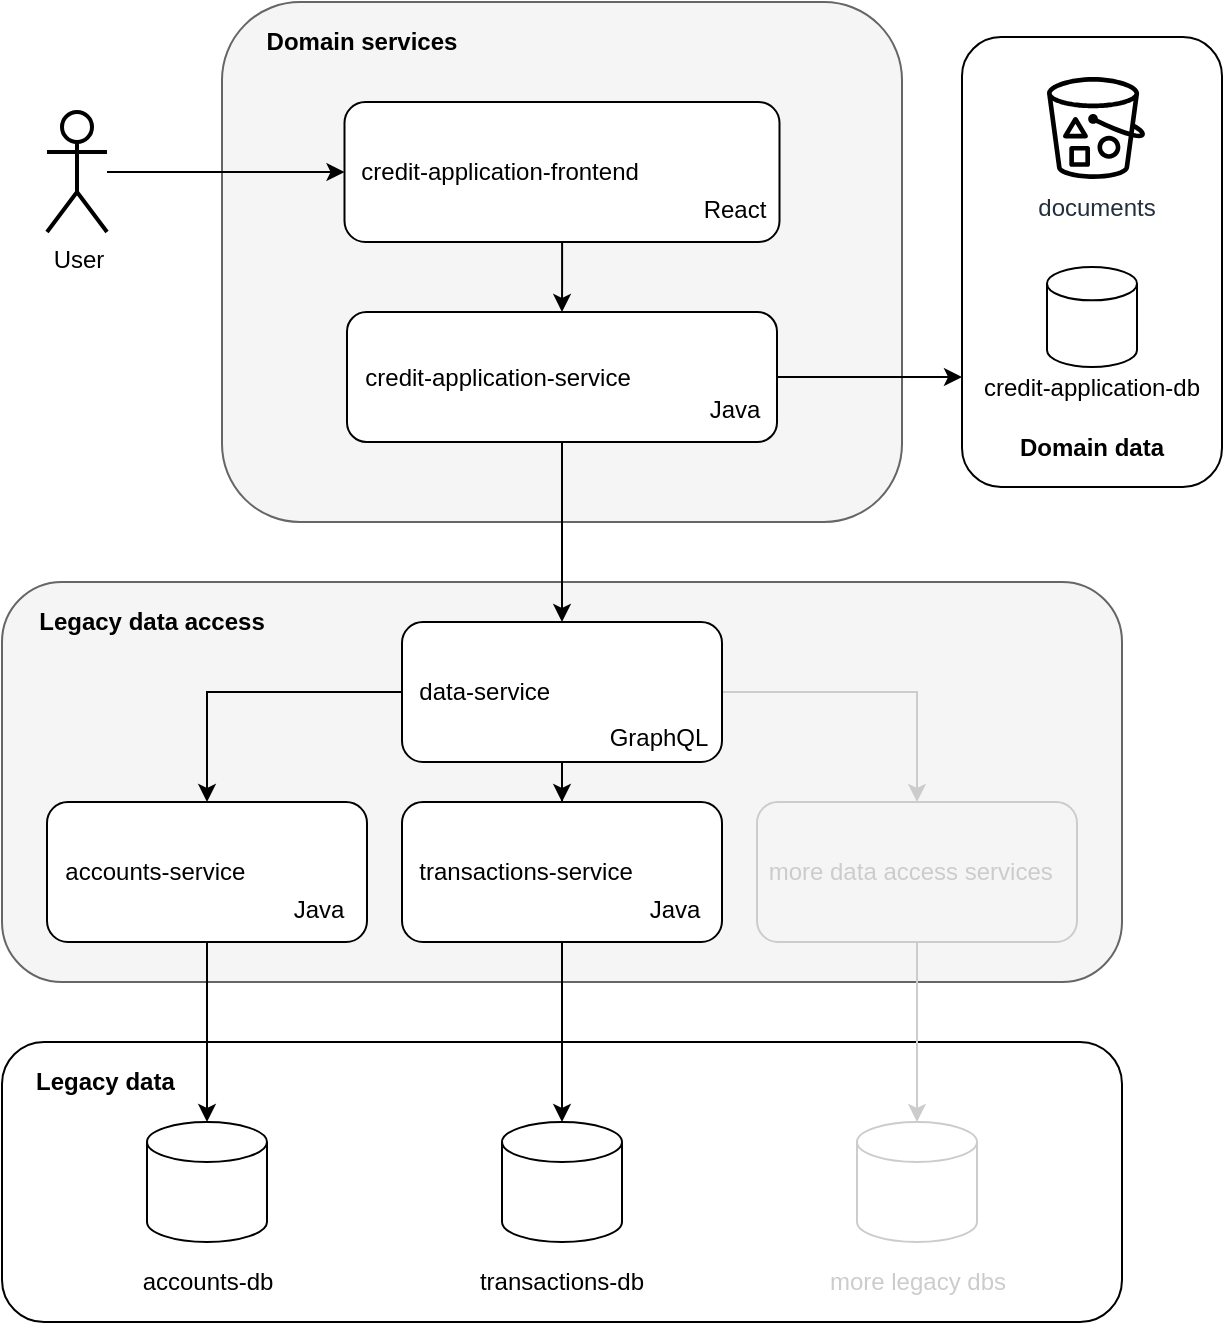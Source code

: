 <mxfile version="14.4.6" type="google"><diagram id="FNmEb94wLhfybSRMcTVo" name="Page-1"><mxGraphModel dx="1079" dy="589" grid="1" gridSize="10" guides="1" tooltips="1" connect="1" arrows="1" fold="1" page="1" pageScale="1" pageWidth="827" pageHeight="1169" math="0" shadow="0"><root><mxCell id="0"/><mxCell id="1" parent="0"/><mxCell id="lDOa881cfmclUoiJNxe4-55" value="" style="rounded=1;whiteSpace=wrap;html=1;strokeWidth=1;" vertex="1" parent="1"><mxGeometry x="40" y="600" width="560" height="140" as="geometry"/></mxCell><mxCell id="lDOa881cfmclUoiJNxe4-32" value="" style="rounded=1;whiteSpace=wrap;html=1;" vertex="1" parent="1"><mxGeometry x="520" y="97.5" width="130" height="225" as="geometry"/></mxCell><mxCell id="lDOa881cfmclUoiJNxe4-9" value="" style="rounded=1;whiteSpace=wrap;html=1;fillColor=#f5f5f5;strokeColor=#666666;fontColor=#333333;" vertex="1" parent="1"><mxGeometry x="40" y="370" width="560" height="200" as="geometry"/></mxCell><mxCell id="lDOa881cfmclUoiJNxe4-1" value="" style="rounded=1;whiteSpace=wrap;html=1;fillColor=#f5f5f5;strokeColor=#666666;fontColor=#333333;" vertex="1" parent="1"><mxGeometry x="150" y="80" width="340" height="260" as="geometry"/></mxCell><mxCell id="lDOa881cfmclUoiJNxe4-43" style="edgeStyle=orthogonalEdgeStyle;rounded=0;orthogonalLoop=1;jettySize=auto;html=1;entryX=0.5;entryY=0;entryDx=0;entryDy=0;fontColor=#CCCCCC;" edge="1" parent="1" source="lDOa881cfmclUoiJNxe4-4" target="lDOa881cfmclUoiJNxe4-7"><mxGeometry relative="1" as="geometry"/></mxCell><mxCell id="lDOa881cfmclUoiJNxe4-54" style="edgeStyle=orthogonalEdgeStyle;rounded=0;orthogonalLoop=1;jettySize=auto;html=1;fontColor=#CCCCCC;entryX=0;entryY=0.25;entryDx=0;entryDy=0;" edge="1" parent="1" source="lDOa881cfmclUoiJNxe4-4" target="lDOa881cfmclUoiJNxe4-23"><mxGeometry relative="1" as="geometry"><mxPoint x="510" y="260" as="targetPoint"/></mxGeometry></mxCell><mxCell id="lDOa881cfmclUoiJNxe4-4" value="&amp;nbsp; credit-application-service" style="rounded=1;whiteSpace=wrap;html=1;align=left;" vertex="1" parent="1"><mxGeometry x="212.5" y="235" width="215" height="65" as="geometry"/></mxCell><mxCell id="lDOa881cfmclUoiJNxe4-42" style="edgeStyle=orthogonalEdgeStyle;rounded=0;orthogonalLoop=1;jettySize=auto;html=1;fontColor=#CCCCCC;" edge="1" parent="1" source="lDOa881cfmclUoiJNxe4-2" target="lDOa881cfmclUoiJNxe4-4"><mxGeometry relative="1" as="geometry"/></mxCell><mxCell id="lDOa881cfmclUoiJNxe4-2" value="&amp;nbsp; credit-application-frontend" style="rounded=1;whiteSpace=wrap;html=1;align=left;" vertex="1" parent="1"><mxGeometry x="211.25" y="130" width="217.5" height="70" as="geometry"/></mxCell><mxCell id="lDOa881cfmclUoiJNxe4-44" style="edgeStyle=orthogonalEdgeStyle;rounded=0;orthogonalLoop=1;jettySize=auto;html=1;fontColor=#CCCCCC;" edge="1" parent="1" source="lDOa881cfmclUoiJNxe4-7" target="lDOa881cfmclUoiJNxe4-13"><mxGeometry relative="1" as="geometry"/></mxCell><mxCell id="lDOa881cfmclUoiJNxe4-45" style="edgeStyle=orthogonalEdgeStyle;rounded=0;orthogonalLoop=1;jettySize=auto;html=1;fontColor=#CCCCCC;" edge="1" parent="1" source="lDOa881cfmclUoiJNxe4-7" target="lDOa881cfmclUoiJNxe4-14"><mxGeometry relative="1" as="geometry"/></mxCell><mxCell id="lDOa881cfmclUoiJNxe4-46" style="edgeStyle=orthogonalEdgeStyle;rounded=0;orthogonalLoop=1;jettySize=auto;html=1;fontColor=#CCCCCC;strokeColor=#CCCCCC;" edge="1" parent="1" source="lDOa881cfmclUoiJNxe4-7" target="lDOa881cfmclUoiJNxe4-15"><mxGeometry relative="1" as="geometry"/></mxCell><mxCell id="lDOa881cfmclUoiJNxe4-7" value="&amp;nbsp; data-service" style="rounded=1;whiteSpace=wrap;html=1;align=left;" vertex="1" parent="1"><mxGeometry x="240" y="390" width="160" height="70" as="geometry"/></mxCell><mxCell id="lDOa881cfmclUoiJNxe4-8" value="&lt;b&gt;Domain services&lt;/b&gt;" style="text;html=1;strokeColor=none;fillColor=none;align=center;verticalAlign=middle;whiteSpace=wrap;rounded=0;" vertex="1" parent="1"><mxGeometry x="170" y="90" width="100" height="20" as="geometry"/></mxCell><mxCell id="lDOa881cfmclUoiJNxe4-12" value="GraphQL" style="shape=image;html=1;verticalAlign=top;verticalLabelPosition=bottom;labelBackgroundColor=#ffffff;imageAspect=0;aspect=fixed;image=https://cdn4.iconfinder.com/data/icons/logos-brands-5/24/graphql-128.png" vertex="1" parent="1"><mxGeometry x="351" y="400" width="34" height="34" as="geometry"/></mxCell><mxCell id="lDOa881cfmclUoiJNxe4-47" style="edgeStyle=orthogonalEdgeStyle;rounded=0;orthogonalLoop=1;jettySize=auto;html=1;fontColor=#CCCCCC;" edge="1" parent="1" source="lDOa881cfmclUoiJNxe4-13" target="lDOa881cfmclUoiJNxe4-19"><mxGeometry relative="1" as="geometry"/></mxCell><mxCell id="lDOa881cfmclUoiJNxe4-13" value="&amp;nbsp; accounts-service" style="rounded=1;whiteSpace=wrap;html=1;align=left;" vertex="1" parent="1"><mxGeometry x="62.5" y="480" width="160" height="70" as="geometry"/></mxCell><mxCell id="lDOa881cfmclUoiJNxe4-49" style="edgeStyle=orthogonalEdgeStyle;rounded=0;orthogonalLoop=1;jettySize=auto;html=1;fontColor=#CCCCCC;" edge="1" parent="1" source="lDOa881cfmclUoiJNxe4-14" target="lDOa881cfmclUoiJNxe4-20"><mxGeometry relative="1" as="geometry"/></mxCell><mxCell id="lDOa881cfmclUoiJNxe4-14" value="&amp;nbsp; transactions-service" style="rounded=1;whiteSpace=wrap;html=1;align=left;" vertex="1" parent="1"><mxGeometry x="240" y="480" width="160" height="70" as="geometry"/></mxCell><mxCell id="lDOa881cfmclUoiJNxe4-52" style="edgeStyle=orthogonalEdgeStyle;rounded=0;orthogonalLoop=1;jettySize=auto;html=1;fontColor=#CCCCCC;strokeColor=#CCCCCC;" edge="1" parent="1" source="lDOa881cfmclUoiJNxe4-15" target="lDOa881cfmclUoiJNxe4-21"><mxGeometry relative="1" as="geometry"/></mxCell><mxCell id="lDOa881cfmclUoiJNxe4-15" value="&lt;font color=&quot;#cccccc&quot;&gt;&amp;nbsp;more data access services&lt;/font&gt;" style="rounded=1;whiteSpace=wrap;html=1;align=left;strokeColor=#CCCCCC;fillColor=none;" vertex="1" parent="1"><mxGeometry x="417.5" y="480" width="160" height="70" as="geometry"/></mxCell><mxCell id="lDOa881cfmclUoiJNxe4-16" value="Java" style="shape=image;html=1;verticalAlign=top;verticalLabelPosition=bottom;labelBackgroundColor=#ffffff;imageAspect=0;aspect=fixed;image=https://cdn2.iconfinder.com/data/icons/superglyph-os/30/java-128.png" vertex="1" parent="1"><mxGeometry x="182.5" y="490" width="30" height="30" as="geometry"/></mxCell><mxCell id="lDOa881cfmclUoiJNxe4-17" value="Java" style="shape=image;html=1;verticalAlign=top;verticalLabelPosition=bottom;labelBackgroundColor=#ffffff;imageAspect=0;aspect=fixed;image=https://cdn2.iconfinder.com/data/icons/superglyph-os/30/java-128.png" vertex="1" parent="1"><mxGeometry x="361.25" y="490" width="30" height="30" as="geometry"/></mxCell><mxCell id="lDOa881cfmclUoiJNxe4-19" value="" style="strokeWidth=1;html=1;shape=mxgraph.flowchart.database;whiteSpace=wrap;fillColor=none;" vertex="1" parent="1"><mxGeometry x="112.5" y="640" width="60" height="60" as="geometry"/></mxCell><mxCell id="lDOa881cfmclUoiJNxe4-20" value="" style="strokeWidth=1;html=1;shape=mxgraph.flowchart.database;whiteSpace=wrap;fillColor=none;" vertex="1" parent="1"><mxGeometry x="290" y="640" width="60" height="60" as="geometry"/></mxCell><mxCell id="lDOa881cfmclUoiJNxe4-21" value="" style="strokeWidth=1;html=1;shape=mxgraph.flowchart.database;whiteSpace=wrap;strokeColor=#CCCCCC;fillColor=none;" vertex="1" parent="1"><mxGeometry x="467.5" y="640" width="60" height="60" as="geometry"/></mxCell><mxCell id="lDOa881cfmclUoiJNxe4-22" value="" style="strokeWidth=1;html=1;shape=mxgraph.flowchart.database;whiteSpace=wrap;fillColor=none;" vertex="1" parent="1"><mxGeometry x="562.5" y="212.5" width="45" height="50" as="geometry"/></mxCell><mxCell id="lDOa881cfmclUoiJNxe4-23" value="credit-application-db" style="text;html=1;strokeColor=none;fillColor=none;align=center;verticalAlign=middle;whiteSpace=wrap;rounded=0;" vertex="1" parent="1"><mxGeometry x="520" y="262.5" width="130" height="20" as="geometry"/></mxCell><mxCell id="lDOa881cfmclUoiJNxe4-24" value="accounts-db" style="text;html=1;strokeColor=none;fillColor=none;align=center;verticalAlign=middle;whiteSpace=wrap;rounded=0;" vertex="1" parent="1"><mxGeometry x="77.5" y="710" width="130" height="20" as="geometry"/></mxCell><mxCell id="lDOa881cfmclUoiJNxe4-26" value="transactions-db" style="text;html=1;strokeColor=none;fillColor=none;align=center;verticalAlign=middle;whiteSpace=wrap;rounded=0;" vertex="1" parent="1"><mxGeometry x="255" y="710" width="130" height="20" as="geometry"/></mxCell><mxCell id="lDOa881cfmclUoiJNxe4-27" value="more legacy dbs" style="text;html=1;fillColor=none;align=center;verticalAlign=middle;whiteSpace=wrap;rounded=0;fontColor=#CCCCCC;" vertex="1" parent="1"><mxGeometry x="432.5" y="710" width="130" height="20" as="geometry"/></mxCell><mxCell id="lDOa881cfmclUoiJNxe4-28" value="&lt;b&gt;Legacy data access&lt;/b&gt;" style="text;html=1;strokeColor=none;fillColor=none;align=center;verticalAlign=middle;whiteSpace=wrap;rounded=0;" vertex="1" parent="1"><mxGeometry x="55" y="380" width="120" height="20" as="geometry"/></mxCell><mxCell id="lDOa881cfmclUoiJNxe4-29" value="React" style="shape=image;html=1;verticalAlign=top;verticalLabelPosition=bottom;labelBackgroundColor=#ffffff;imageAspect=0;aspect=fixed;image=https://cdn4.iconfinder.com/data/icons/logos-brands-5/24/react-128.png;strokeWidth=1;" vertex="1" parent="1"><mxGeometry x="391.25" y="140" width="30" height="30" as="geometry"/></mxCell><mxCell id="lDOa881cfmclUoiJNxe4-30" value="Java" style="shape=image;html=1;verticalAlign=top;verticalLabelPosition=bottom;labelBackgroundColor=#ffffff;imageAspect=0;aspect=fixed;image=https://cdn2.iconfinder.com/data/icons/superglyph-os/30/java-128.png" vertex="1" parent="1"><mxGeometry x="391.25" y="240" width="30" height="30" as="geometry"/></mxCell><mxCell id="lDOa881cfmclUoiJNxe4-41" style="edgeStyle=orthogonalEdgeStyle;rounded=0;orthogonalLoop=1;jettySize=auto;html=1;fontColor=#CCCCCC;" edge="1" parent="1" source="lDOa881cfmclUoiJNxe4-33" target="lDOa881cfmclUoiJNxe4-2"><mxGeometry relative="1" as="geometry"/></mxCell><mxCell id="lDOa881cfmclUoiJNxe4-33" value="User" style="shape=umlActor;verticalLabelPosition=bottom;verticalAlign=top;html=1;outlineConnect=0;strokeWidth=2;" vertex="1" parent="1"><mxGeometry x="62.5" y="135" width="30" height="60" as="geometry"/></mxCell><mxCell id="lDOa881cfmclUoiJNxe4-34" value="Domain data" style="text;html=1;strokeColor=none;fillColor=none;align=center;verticalAlign=middle;whiteSpace=wrap;rounded=0;fontStyle=1" vertex="1" parent="1"><mxGeometry x="535" y="287.5" width="100" height="30" as="geometry"/></mxCell><mxCell id="lDOa881cfmclUoiJNxe4-36" value="documents" style="outlineConnect=0;fontColor=#232F3E;gradientColor=none;strokeColor=none;dashed=0;verticalLabelPosition=bottom;verticalAlign=top;align=center;html=1;fontSize=12;fontStyle=0;aspect=fixed;pointerEvents=1;shape=mxgraph.aws4.bucket_with_objects;fillColor=#000000;" vertex="1" parent="1"><mxGeometry x="562.5" y="117.5" width="49.03" height="51" as="geometry"/></mxCell><mxCell id="lDOa881cfmclUoiJNxe4-56" value="Legacy data" style="text;html=1;strokeColor=none;fillColor=none;align=left;verticalAlign=middle;whiteSpace=wrap;rounded=0;fontStyle=1" vertex="1" parent="1"><mxGeometry x="55" y="610" width="120" height="20" as="geometry"/></mxCell></root></mxGraphModel></diagram></mxfile>